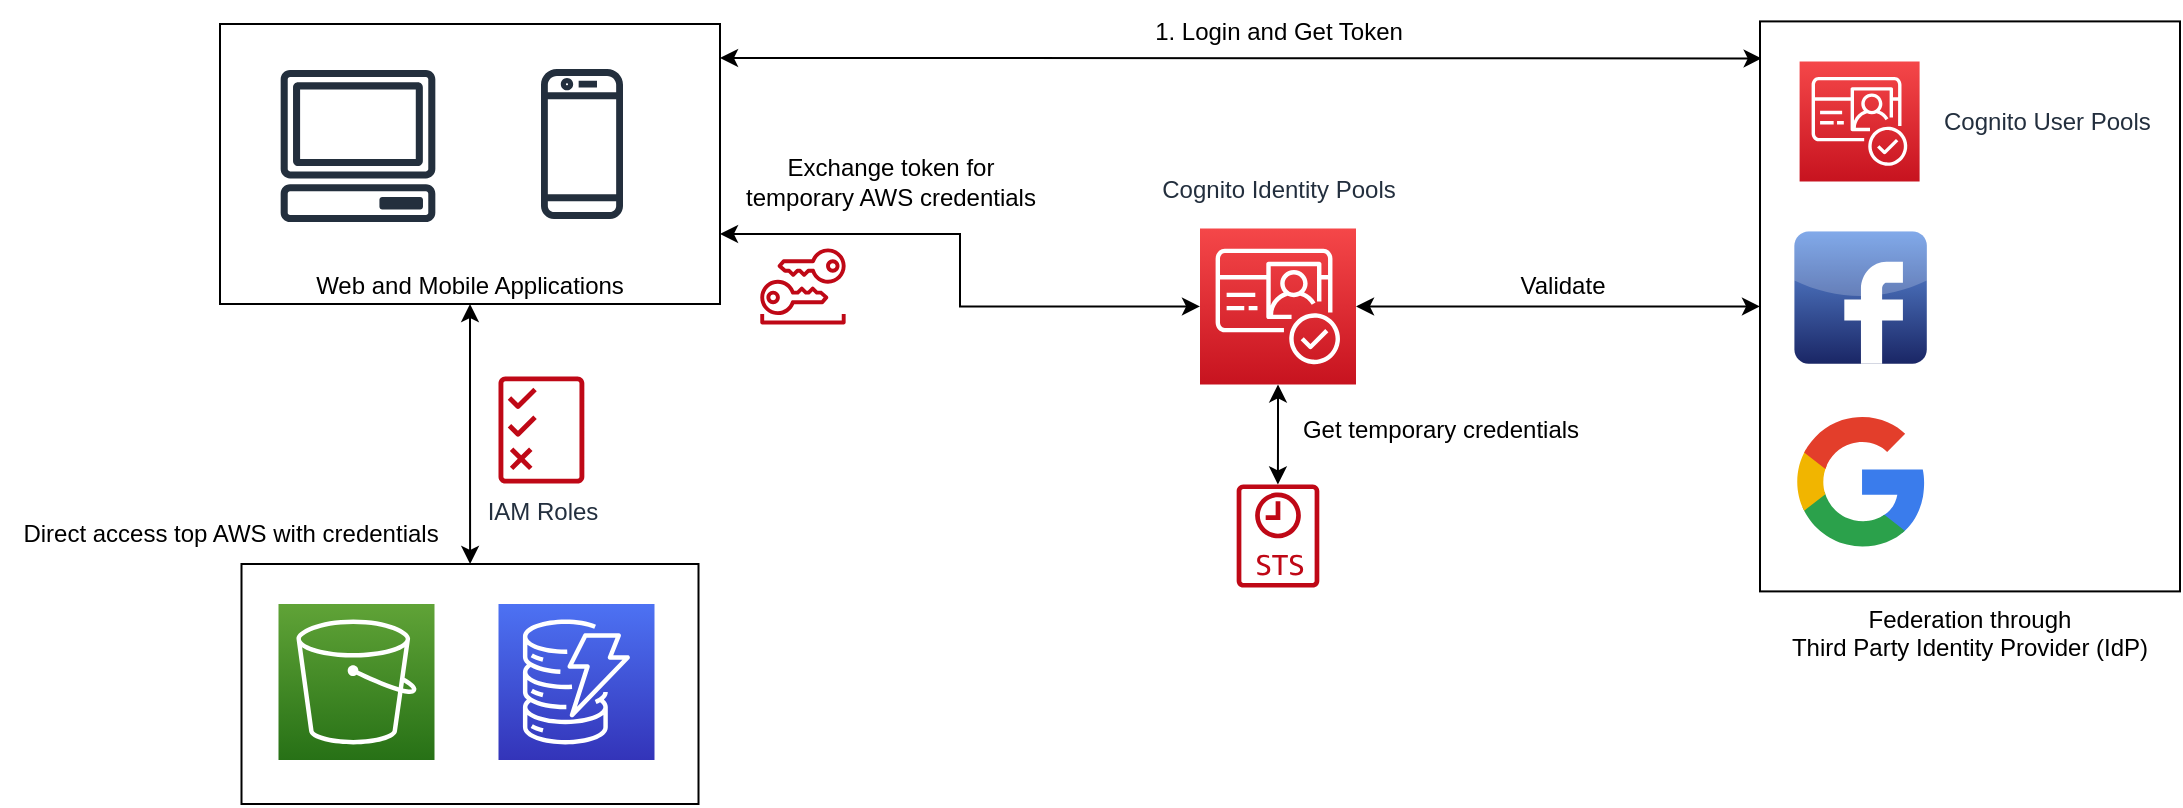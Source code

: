 <mxfile version="21.2.8" type="device">
  <diagram name="Page-1" id="30x4Qtpw34psWyO6jji-">
    <mxGraphModel dx="834" dy="889" grid="1" gridSize="10" guides="1" tooltips="1" connect="1" arrows="1" fold="1" page="1" pageScale="1" pageWidth="850" pageHeight="1100" math="0" shadow="0">
      <root>
        <mxCell id="0" />
        <mxCell id="1" parent="0" />
        <mxCell id="HoJzRzIF76m6HTZF3u5a-28" style="edgeStyle=orthogonalEdgeStyle;rounded=0;orthogonalLoop=1;jettySize=auto;html=1;exitX=1;exitY=0.75;exitDx=0;exitDy=0;entryX=0;entryY=0.5;entryDx=0;entryDy=0;entryPerimeter=0;startArrow=classic;startFill=1;" edge="1" parent="1" source="HoJzRzIF76m6HTZF3u5a-24" target="HoJzRzIF76m6HTZF3u5a-8">
          <mxGeometry relative="1" as="geometry" />
        </mxCell>
        <mxCell id="HoJzRzIF76m6HTZF3u5a-31" style="edgeStyle=orthogonalEdgeStyle;rounded=0;orthogonalLoop=1;jettySize=auto;html=1;entryX=0.004;entryY=0.065;entryDx=0;entryDy=0;entryPerimeter=0;startArrow=classic;startFill=1;" edge="1" parent="1" source="HoJzRzIF76m6HTZF3u5a-24" target="HoJzRzIF76m6HTZF3u5a-1">
          <mxGeometry relative="1" as="geometry">
            <Array as="points">
              <mxPoint x="580" y="137" />
              <mxPoint x="580" y="137" />
            </Array>
          </mxGeometry>
        </mxCell>
        <mxCell id="HoJzRzIF76m6HTZF3u5a-34" style="edgeStyle=orthogonalEdgeStyle;rounded=0;orthogonalLoop=1;jettySize=auto;html=1;startArrow=classic;startFill=1;" edge="1" parent="1" source="HoJzRzIF76m6HTZF3u5a-24" target="HoJzRzIF76m6HTZF3u5a-19">
          <mxGeometry relative="1" as="geometry" />
        </mxCell>
        <mxCell id="HoJzRzIF76m6HTZF3u5a-24" value="Web and Mobile Applications" style="rounded=0;whiteSpace=wrap;html=1;verticalAlign=bottom;" vertex="1" parent="1">
          <mxGeometry x="210" y="120" width="250" height="140" as="geometry" />
        </mxCell>
        <mxCell id="HoJzRzIF76m6HTZF3u5a-19" value="" style="rounded=0;whiteSpace=wrap;html=1;" vertex="1" parent="1">
          <mxGeometry x="220.75" y="390" width="228.5" height="120" as="geometry" />
        </mxCell>
        <mxCell id="HoJzRzIF76m6HTZF3u5a-1" value="Federation through&lt;br&gt;Third Party Identity Provider (IdP)" style="rounded=0;whiteSpace=wrap;html=1;labelPosition=center;verticalLabelPosition=bottom;align=center;verticalAlign=top;" vertex="1" parent="1">
          <mxGeometry x="980" y="118.7" width="210" height="285" as="geometry" />
        </mxCell>
        <mxCell id="HoJzRzIF76m6HTZF3u5a-3" value="" style="sketch=0;outlineConnect=0;fontColor=#232F3E;gradientColor=none;fillColor=#232F3D;strokeColor=none;dashed=0;verticalLabelPosition=bottom;verticalAlign=top;align=center;html=1;fontSize=12;fontStyle=0;aspect=fixed;pointerEvents=1;shape=mxgraph.aws4.mobile_client;" vertex="1" parent="1">
          <mxGeometry x="370.5" y="141" width="41" height="78" as="geometry" />
        </mxCell>
        <mxCell id="HoJzRzIF76m6HTZF3u5a-5" value="" style="sketch=0;outlineConnect=0;fontColor=#232F3E;gradientColor=none;fillColor=#232F3D;strokeColor=none;dashed=0;verticalLabelPosition=bottom;verticalAlign=top;align=center;html=1;fontSize=12;fontStyle=0;aspect=fixed;pointerEvents=1;shape=mxgraph.aws4.client;" vertex="1" parent="1">
          <mxGeometry x="240" y="143" width="78" height="76" as="geometry" />
        </mxCell>
        <mxCell id="HoJzRzIF76m6HTZF3u5a-7" style="edgeStyle=orthogonalEdgeStyle;rounded=0;orthogonalLoop=1;jettySize=auto;html=1;entryX=0;entryY=0.5;entryDx=0;entryDy=0;startArrow=classic;startFill=1;" edge="1" parent="1" source="HoJzRzIF76m6HTZF3u5a-8" target="HoJzRzIF76m6HTZF3u5a-1">
          <mxGeometry relative="1" as="geometry" />
        </mxCell>
        <mxCell id="HoJzRzIF76m6HTZF3u5a-29" style="edgeStyle=orthogonalEdgeStyle;rounded=0;orthogonalLoop=1;jettySize=auto;html=1;startArrow=classic;startFill=1;" edge="1" parent="1" source="HoJzRzIF76m6HTZF3u5a-8" target="HoJzRzIF76m6HTZF3u5a-22">
          <mxGeometry relative="1" as="geometry" />
        </mxCell>
        <mxCell id="HoJzRzIF76m6HTZF3u5a-8" value="Cognito Identity Pools" style="sketch=0;points=[[0,0,0],[0.25,0,0],[0.5,0,0],[0.75,0,0],[1,0,0],[0,1,0],[0.25,1,0],[0.5,1,0],[0.75,1,0],[1,1,0],[0,0.25,0],[0,0.5,0],[0,0.75,0],[1,0.25,0],[1,0.5,0],[1,0.75,0]];outlineConnect=0;fontColor=#232F3E;gradientColor=#F54749;gradientDirection=north;fillColor=#C7131F;strokeColor=#ffffff;dashed=0;verticalLabelPosition=top;verticalAlign=bottom;align=center;html=1;fontSize=12;fontStyle=0;aspect=fixed;shape=mxgraph.aws4.resourceIcon;resIcon=mxgraph.aws4.cognito;labelPosition=center;spacingBottom=10;" vertex="1" parent="1">
          <mxGeometry x="700" y="222.2" width="78" height="78" as="geometry" />
        </mxCell>
        <mxCell id="HoJzRzIF76m6HTZF3u5a-10" value="1. Login and Get Token" style="text;html=1;align=center;verticalAlign=middle;resizable=0;points=[];autosize=1;strokeColor=none;fillColor=none;" vertex="1" parent="1">
          <mxGeometry x="664" y="108.7" width="150" height="30" as="geometry" />
        </mxCell>
        <mxCell id="HoJzRzIF76m6HTZF3u5a-11" value="Exchange token for&lt;br&gt;temporary AWS credentials" style="text;html=1;align=center;verticalAlign=middle;resizable=0;points=[];autosize=1;strokeColor=none;fillColor=none;" vertex="1" parent="1">
          <mxGeometry x="460" y="179" width="170" height="40" as="geometry" />
        </mxCell>
        <mxCell id="HoJzRzIF76m6HTZF3u5a-12" value="" style="dashed=0;outlineConnect=0;html=1;align=center;labelPosition=center;verticalLabelPosition=bottom;verticalAlign=top;shape=mxgraph.webicons.facebook;fillColor=#6294E4;gradientColor=#1A2665" vertex="1" parent="1">
          <mxGeometry x="997.2" y="223.7" width="66.2" height="66.2" as="geometry" />
        </mxCell>
        <mxCell id="HoJzRzIF76m6HTZF3u5a-13" value="" style="dashed=0;outlineConnect=0;html=1;align=center;labelPosition=center;verticalLabelPosition=bottom;verticalAlign=top;shape=mxgraph.weblogos.google" vertex="1" parent="1">
          <mxGeometry x="997.2" y="313.7" width="65.2" height="69.4" as="geometry" />
        </mxCell>
        <mxCell id="HoJzRzIF76m6HTZF3u5a-14" value="" style="shape=image;verticalLabelPosition=bottom;labelBackgroundColor=default;verticalAlign=top;aspect=fixed;imageAspect=0;image=https://docs.csiinc.com/files/1245479/34898553/1/1592856217967/saml-logo.png;" vertex="1" parent="1">
          <mxGeometry x="1080" y="318.4" width="96.05" height="60" as="geometry" />
        </mxCell>
        <mxCell id="HoJzRzIF76m6HTZF3u5a-15" value="" style="shape=image;verticalLabelPosition=bottom;labelBackgroundColor=default;verticalAlign=top;aspect=fixed;imageAspect=0;image=https://logonoid.com/images/openid-logo.png;" vertex="1" parent="1">
          <mxGeometry x="1104.07" y="229.9" width="60" height="60" as="geometry" />
        </mxCell>
        <mxCell id="HoJzRzIF76m6HTZF3u5a-17" value="" style="sketch=0;points=[[0,0,0],[0.25,0,0],[0.5,0,0],[0.75,0,0],[1,0,0],[0,1,0],[0.25,1,0],[0.5,1,0],[0.75,1,0],[1,1,0],[0,0.25,0],[0,0.5,0],[0,0.75,0],[1,0.25,0],[1,0.5,0],[1,0.75,0]];outlineConnect=0;fontColor=#232F3E;gradientColor=#4D72F3;gradientDirection=north;fillColor=#3334B9;strokeColor=#ffffff;dashed=0;verticalLabelPosition=bottom;verticalAlign=top;align=center;html=1;fontSize=12;fontStyle=0;aspect=fixed;shape=mxgraph.aws4.resourceIcon;resIcon=mxgraph.aws4.dynamodb;" vertex="1" parent="1">
          <mxGeometry x="349.25" y="410" width="78" height="78" as="geometry" />
        </mxCell>
        <mxCell id="HoJzRzIF76m6HTZF3u5a-18" value="" style="sketch=0;points=[[0,0,0],[0.25,0,0],[0.5,0,0],[0.75,0,0],[1,0,0],[0,1,0],[0.25,1,0],[0.5,1,0],[0.75,1,0],[1,1,0],[0,0.25,0],[0,0.5,0],[0,0.75,0],[1,0.25,0],[1,0.5,0],[1,0.75,0]];outlineConnect=0;fontColor=#232F3E;gradientColor=#60A337;gradientDirection=north;fillColor=#277116;strokeColor=#ffffff;dashed=0;verticalLabelPosition=bottom;verticalAlign=top;align=center;html=1;fontSize=12;fontStyle=0;aspect=fixed;shape=mxgraph.aws4.resourceIcon;resIcon=mxgraph.aws4.s3;" vertex="1" parent="1">
          <mxGeometry x="239.25" y="410" width="78" height="78" as="geometry" />
        </mxCell>
        <mxCell id="HoJzRzIF76m6HTZF3u5a-20" value="Validate" style="text;html=1;align=center;verticalAlign=middle;resizable=0;points=[];autosize=1;strokeColor=none;fillColor=none;" vertex="1" parent="1">
          <mxGeometry x="846.33" y="236.2" width="70" height="30" as="geometry" />
        </mxCell>
        <mxCell id="HoJzRzIF76m6HTZF3u5a-22" value="" style="sketch=0;outlineConnect=0;fontColor=#232F3E;gradientColor=none;fillColor=#BF0816;strokeColor=none;dashed=0;verticalLabelPosition=bottom;verticalAlign=top;align=center;html=1;fontSize=12;fontStyle=0;aspect=fixed;pointerEvents=1;shape=mxgraph.aws4.sts_alternate;" vertex="1" parent="1">
          <mxGeometry x="718.33" y="350" width="41.33" height="52" as="geometry" />
        </mxCell>
        <mxCell id="HoJzRzIF76m6HTZF3u5a-26" value="Cognito User Pools" style="sketch=0;points=[[0,0,0],[0.25,0,0],[0.5,0,0],[0.75,0,0],[1,0,0],[0,1,0],[0.25,1,0],[0.5,1,0],[0.75,1,0],[1,1,0],[0,0.25,0],[0,0.5,0],[0,0.75,0],[1,0.25,0],[1,0.5,0],[1,0.75,0]];outlineConnect=0;fontColor=#232F3E;gradientColor=#F54749;gradientDirection=north;fillColor=#C7131F;strokeColor=#ffffff;dashed=0;verticalLabelPosition=middle;verticalAlign=middle;align=left;html=1;fontSize=12;fontStyle=0;aspect=fixed;shape=mxgraph.aws4.resourceIcon;resIcon=mxgraph.aws4.cognito;labelPosition=right;spacingBottom=0;spacingLeft=10;" vertex="1" parent="1">
          <mxGeometry x="999.8" y="138.7" width="60" height="60" as="geometry" />
        </mxCell>
        <mxCell id="HoJzRzIF76m6HTZF3u5a-30" value="Get temporary credentials" style="text;html=1;align=center;verticalAlign=middle;resizable=0;points=[];autosize=1;strokeColor=none;fillColor=none;" vertex="1" parent="1">
          <mxGeometry x="740" y="308" width="160" height="30" as="geometry" />
        </mxCell>
        <mxCell id="HoJzRzIF76m6HTZF3u5a-33" value="IAM Roles" style="sketch=0;outlineConnect=0;fontColor=#232F3E;gradientColor=none;fillColor=#BF0816;strokeColor=none;dashed=0;verticalLabelPosition=bottom;verticalAlign=top;align=center;html=1;fontSize=12;fontStyle=0;aspect=fixed;pointerEvents=1;shape=mxgraph.aws4.permissions;" vertex="1" parent="1">
          <mxGeometry x="349.25" y="296" width="42.92" height="54" as="geometry" />
        </mxCell>
        <mxCell id="HoJzRzIF76m6HTZF3u5a-35" value="Direct access top AWS with credentials" style="text;html=1;align=center;verticalAlign=middle;resizable=0;points=[];autosize=1;strokeColor=none;fillColor=none;" vertex="1" parent="1">
          <mxGeometry x="100" y="360" width="230" height="30" as="geometry" />
        </mxCell>
        <mxCell id="HoJzRzIF76m6HTZF3u5a-36" value="" style="sketch=0;outlineConnect=0;fontColor=#232F3E;gradientColor=none;fillColor=#BF0816;strokeColor=none;dashed=0;verticalLabelPosition=bottom;verticalAlign=top;align=center;html=1;fontSize=12;fontStyle=0;aspect=fixed;pointerEvents=1;shape=mxgraph.aws4.long_term_security_credential;" vertex="1" parent="1">
          <mxGeometry x="480" y="232.2" width="42.96" height="38" as="geometry" />
        </mxCell>
      </root>
    </mxGraphModel>
  </diagram>
</mxfile>
